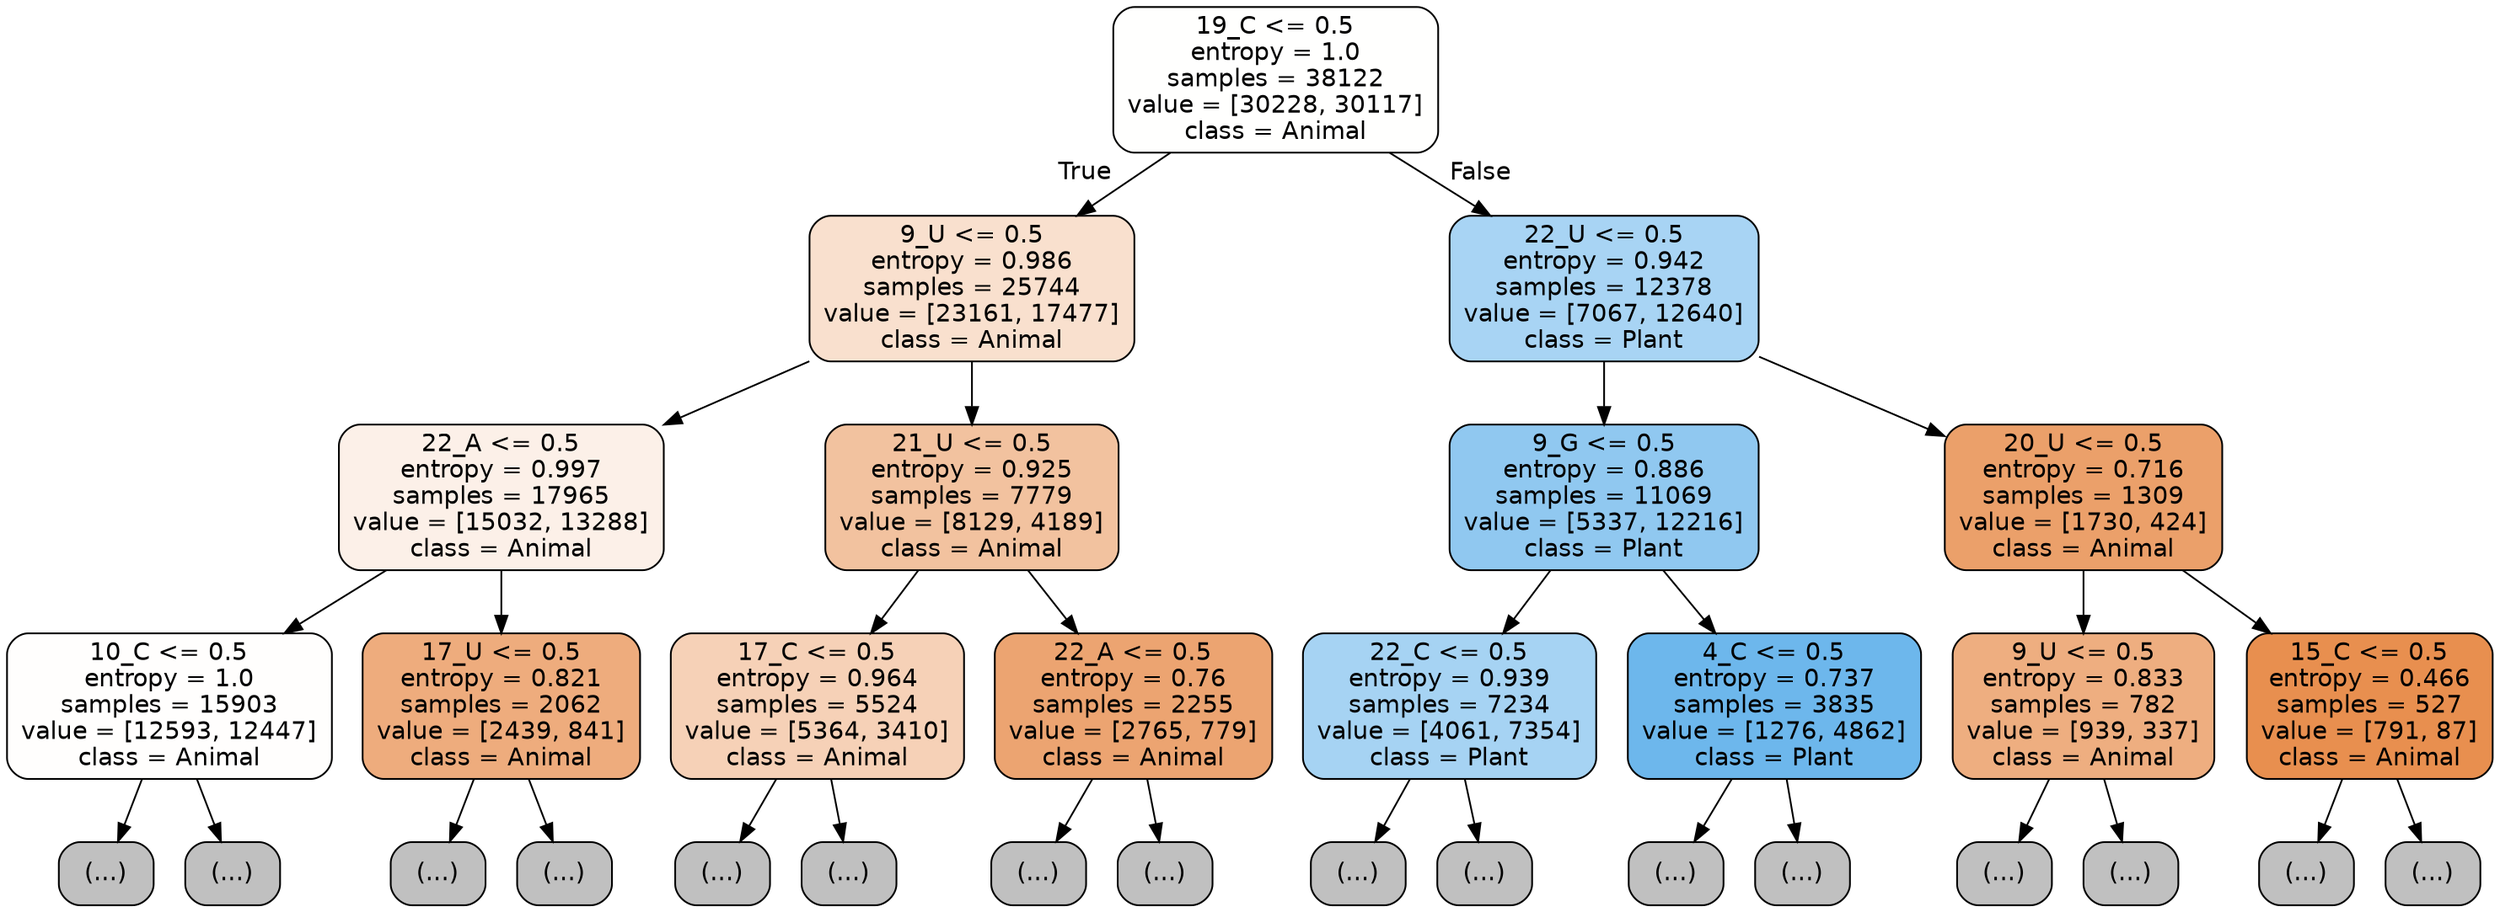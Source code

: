 digraph Tree {
node [shape=box, style="filled, rounded", color="black", fontname="helvetica"] ;
edge [fontname="helvetica"] ;
0 [label="19_C <= 0.5\nentropy = 1.0\nsamples = 38122\nvalue = [30228, 30117]\nclass = Animal", fillcolor="#fffffe"] ;
1 [label="9_U <= 0.5\nentropy = 0.986\nsamples = 25744\nvalue = [23161, 17477]\nclass = Animal", fillcolor="#f9e0ce"] ;
0 -> 1 [labeldistance=2.5, labelangle=45, headlabel="True"] ;
2 [label="22_A <= 0.5\nentropy = 0.997\nsamples = 17965\nvalue = [15032, 13288]\nclass = Animal", fillcolor="#fcf0e8"] ;
1 -> 2 ;
3 [label="10_C <= 0.5\nentropy = 1.0\nsamples = 15903\nvalue = [12593, 12447]\nclass = Animal", fillcolor="#fffefd"] ;
2 -> 3 ;
4 [label="(...)", fillcolor="#C0C0C0"] ;
3 -> 4 ;
6423 [label="(...)", fillcolor="#C0C0C0"] ;
3 -> 6423 ;
7926 [label="17_U <= 0.5\nentropy = 0.821\nsamples = 2062\nvalue = [2439, 841]\nclass = Animal", fillcolor="#eeac7d"] ;
2 -> 7926 ;
7927 [label="(...)", fillcolor="#C0C0C0"] ;
7926 -> 7927 ;
8724 [label="(...)", fillcolor="#C0C0C0"] ;
7926 -> 8724 ;
9007 [label="21_U <= 0.5\nentropy = 0.925\nsamples = 7779\nvalue = [8129, 4189]\nclass = Animal", fillcolor="#f2c29f"] ;
1 -> 9007 ;
9008 [label="17_C <= 0.5\nentropy = 0.964\nsamples = 5524\nvalue = [5364, 3410]\nclass = Animal", fillcolor="#f6d1b7"] ;
9007 -> 9008 ;
9009 [label="(...)", fillcolor="#C0C0C0"] ;
9008 -> 9009 ;
11260 [label="(...)", fillcolor="#C0C0C0"] ;
9008 -> 11260 ;
11883 [label="22_A <= 0.5\nentropy = 0.76\nsamples = 2255\nvalue = [2765, 779]\nclass = Animal", fillcolor="#eca471"] ;
9007 -> 11883 ;
11884 [label="(...)", fillcolor="#C0C0C0"] ;
11883 -> 11884 ;
12601 [label="(...)", fillcolor="#C0C0C0"] ;
11883 -> 12601 ;
12676 [label="22_U <= 0.5\nentropy = 0.942\nsamples = 12378\nvalue = [7067, 12640]\nclass = Plant", fillcolor="#a8d4f4"] ;
0 -> 12676 [labeldistance=2.5, labelangle=-45, headlabel="False"] ;
12677 [label="9_G <= 0.5\nentropy = 0.886\nsamples = 11069\nvalue = [5337, 12216]\nclass = Plant", fillcolor="#90c8f0"] ;
12676 -> 12677 ;
12678 [label="22_C <= 0.5\nentropy = 0.939\nsamples = 7234\nvalue = [4061, 7354]\nclass = Plant", fillcolor="#a6d3f3"] ;
12677 -> 12678 ;
12679 [label="(...)", fillcolor="#C0C0C0"] ;
12678 -> 12679 ;
14952 [label="(...)", fillcolor="#C0C0C0"] ;
12678 -> 14952 ;
15381 [label="4_C <= 0.5\nentropy = 0.737\nsamples = 3835\nvalue = [1276, 4862]\nclass = Plant", fillcolor="#6db7ec"] ;
12677 -> 15381 ;
15382 [label="(...)", fillcolor="#C0C0C0"] ;
15381 -> 15382 ;
16105 [label="(...)", fillcolor="#C0C0C0"] ;
15381 -> 16105 ;
16324 [label="20_U <= 0.5\nentropy = 0.716\nsamples = 1309\nvalue = [1730, 424]\nclass = Animal", fillcolor="#eba06a"] ;
12676 -> 16324 ;
16325 [label="9_U <= 0.5\nentropy = 0.833\nsamples = 782\nvalue = [939, 337]\nclass = Animal", fillcolor="#eeae80"] ;
16324 -> 16325 ;
16326 [label="(...)", fillcolor="#C0C0C0"] ;
16325 -> 16326 ;
16589 [label="(...)", fillcolor="#C0C0C0"] ;
16325 -> 16589 ;
16698 [label="15_C <= 0.5\nentropy = 0.466\nsamples = 527\nvalue = [791, 87]\nclass = Animal", fillcolor="#e88f4f"] ;
16324 -> 16698 ;
16699 [label="(...)", fillcolor="#C0C0C0"] ;
16698 -> 16699 ;
16842 [label="(...)", fillcolor="#C0C0C0"] ;
16698 -> 16842 ;
}